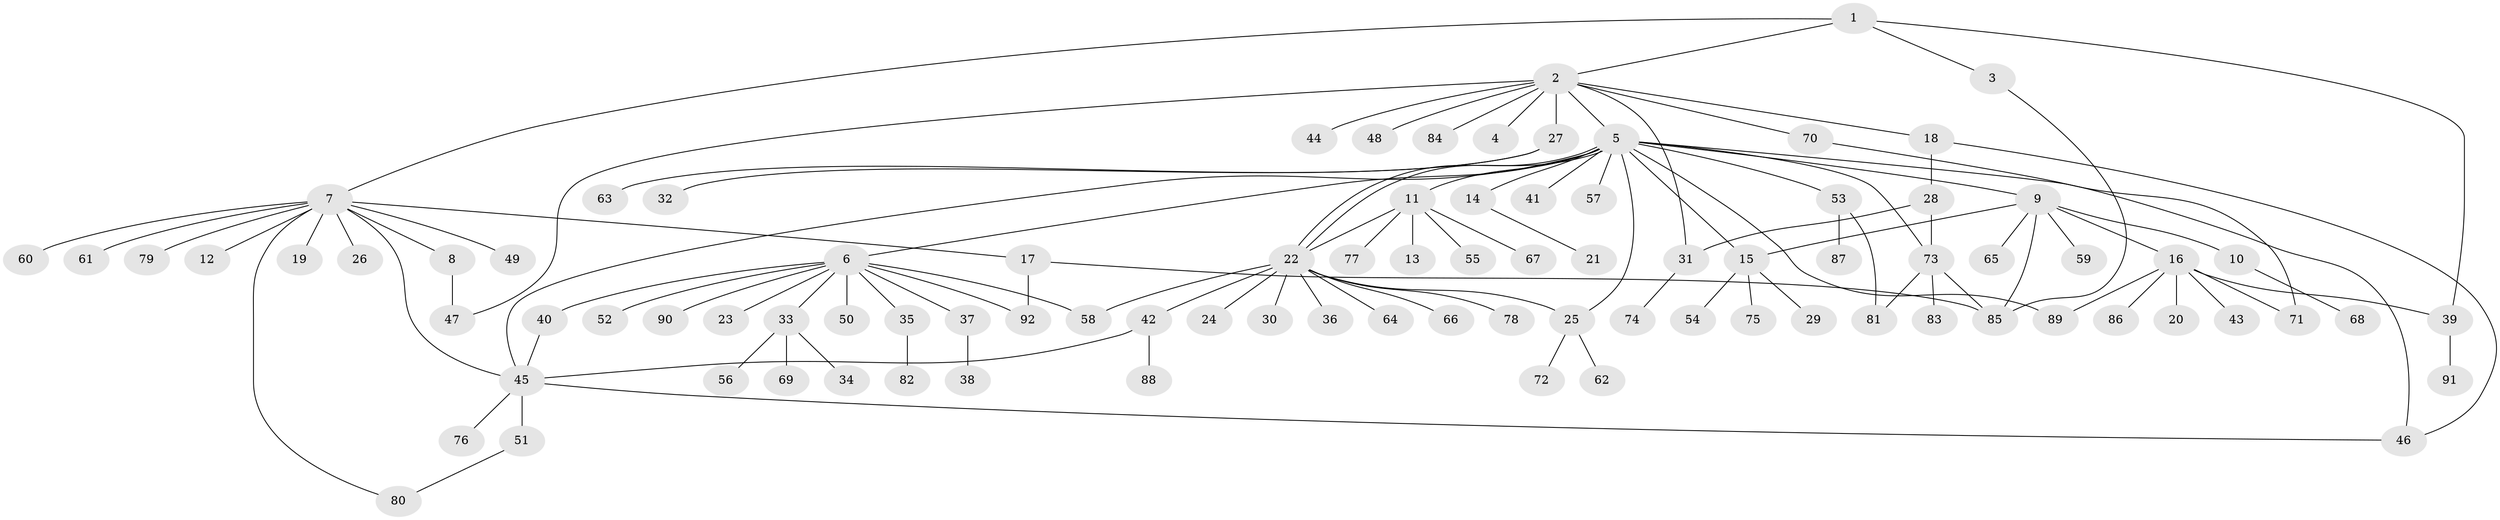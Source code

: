 // coarse degree distribution, {6: 0.05128205128205128, 7: 0.05128205128205128, 2: 0.2564102564102564, 14: 0.02564102564102564, 3: 0.1282051282051282, 4: 0.15384615384615385, 1: 0.3076923076923077, 5: 0.02564102564102564}
// Generated by graph-tools (version 1.1) at 2025/50/03/04/25 22:50:25]
// undirected, 92 vertices, 113 edges
graph export_dot {
  node [color=gray90,style=filled];
  1;
  2;
  3;
  4;
  5;
  6;
  7;
  8;
  9;
  10;
  11;
  12;
  13;
  14;
  15;
  16;
  17;
  18;
  19;
  20;
  21;
  22;
  23;
  24;
  25;
  26;
  27;
  28;
  29;
  30;
  31;
  32;
  33;
  34;
  35;
  36;
  37;
  38;
  39;
  40;
  41;
  42;
  43;
  44;
  45;
  46;
  47;
  48;
  49;
  50;
  51;
  52;
  53;
  54;
  55;
  56;
  57;
  58;
  59;
  60;
  61;
  62;
  63;
  64;
  65;
  66;
  67;
  68;
  69;
  70;
  71;
  72;
  73;
  74;
  75;
  76;
  77;
  78;
  79;
  80;
  81;
  82;
  83;
  84;
  85;
  86;
  87;
  88;
  89;
  90;
  91;
  92;
  1 -- 2;
  1 -- 3;
  1 -- 7;
  1 -- 39;
  2 -- 4;
  2 -- 5;
  2 -- 18;
  2 -- 27;
  2 -- 31;
  2 -- 44;
  2 -- 47;
  2 -- 48;
  2 -- 70;
  2 -- 84;
  3 -- 85;
  5 -- 6;
  5 -- 9;
  5 -- 11;
  5 -- 14;
  5 -- 15;
  5 -- 22;
  5 -- 22;
  5 -- 25;
  5 -- 41;
  5 -- 45;
  5 -- 46;
  5 -- 53;
  5 -- 57;
  5 -- 73;
  5 -- 89;
  6 -- 23;
  6 -- 33;
  6 -- 35;
  6 -- 37;
  6 -- 40;
  6 -- 50;
  6 -- 52;
  6 -- 58;
  6 -- 90;
  6 -- 92;
  7 -- 8;
  7 -- 12;
  7 -- 17;
  7 -- 19;
  7 -- 26;
  7 -- 45;
  7 -- 49;
  7 -- 60;
  7 -- 61;
  7 -- 79;
  7 -- 80;
  8 -- 47;
  9 -- 10;
  9 -- 15;
  9 -- 16;
  9 -- 59;
  9 -- 65;
  9 -- 85;
  10 -- 68;
  11 -- 13;
  11 -- 22;
  11 -- 55;
  11 -- 67;
  11 -- 77;
  14 -- 21;
  15 -- 29;
  15 -- 54;
  15 -- 75;
  16 -- 20;
  16 -- 39;
  16 -- 43;
  16 -- 71;
  16 -- 86;
  16 -- 89;
  17 -- 85;
  17 -- 92;
  18 -- 28;
  18 -- 46;
  22 -- 24;
  22 -- 25;
  22 -- 30;
  22 -- 36;
  22 -- 42;
  22 -- 58;
  22 -- 64;
  22 -- 66;
  22 -- 78;
  25 -- 62;
  25 -- 72;
  27 -- 32;
  27 -- 63;
  28 -- 31;
  28 -- 73;
  31 -- 74;
  33 -- 34;
  33 -- 56;
  33 -- 69;
  35 -- 82;
  37 -- 38;
  39 -- 91;
  40 -- 45;
  42 -- 45;
  42 -- 88;
  45 -- 46;
  45 -- 51;
  45 -- 76;
  51 -- 80;
  53 -- 81;
  53 -- 87;
  70 -- 71;
  73 -- 81;
  73 -- 83;
  73 -- 85;
}

